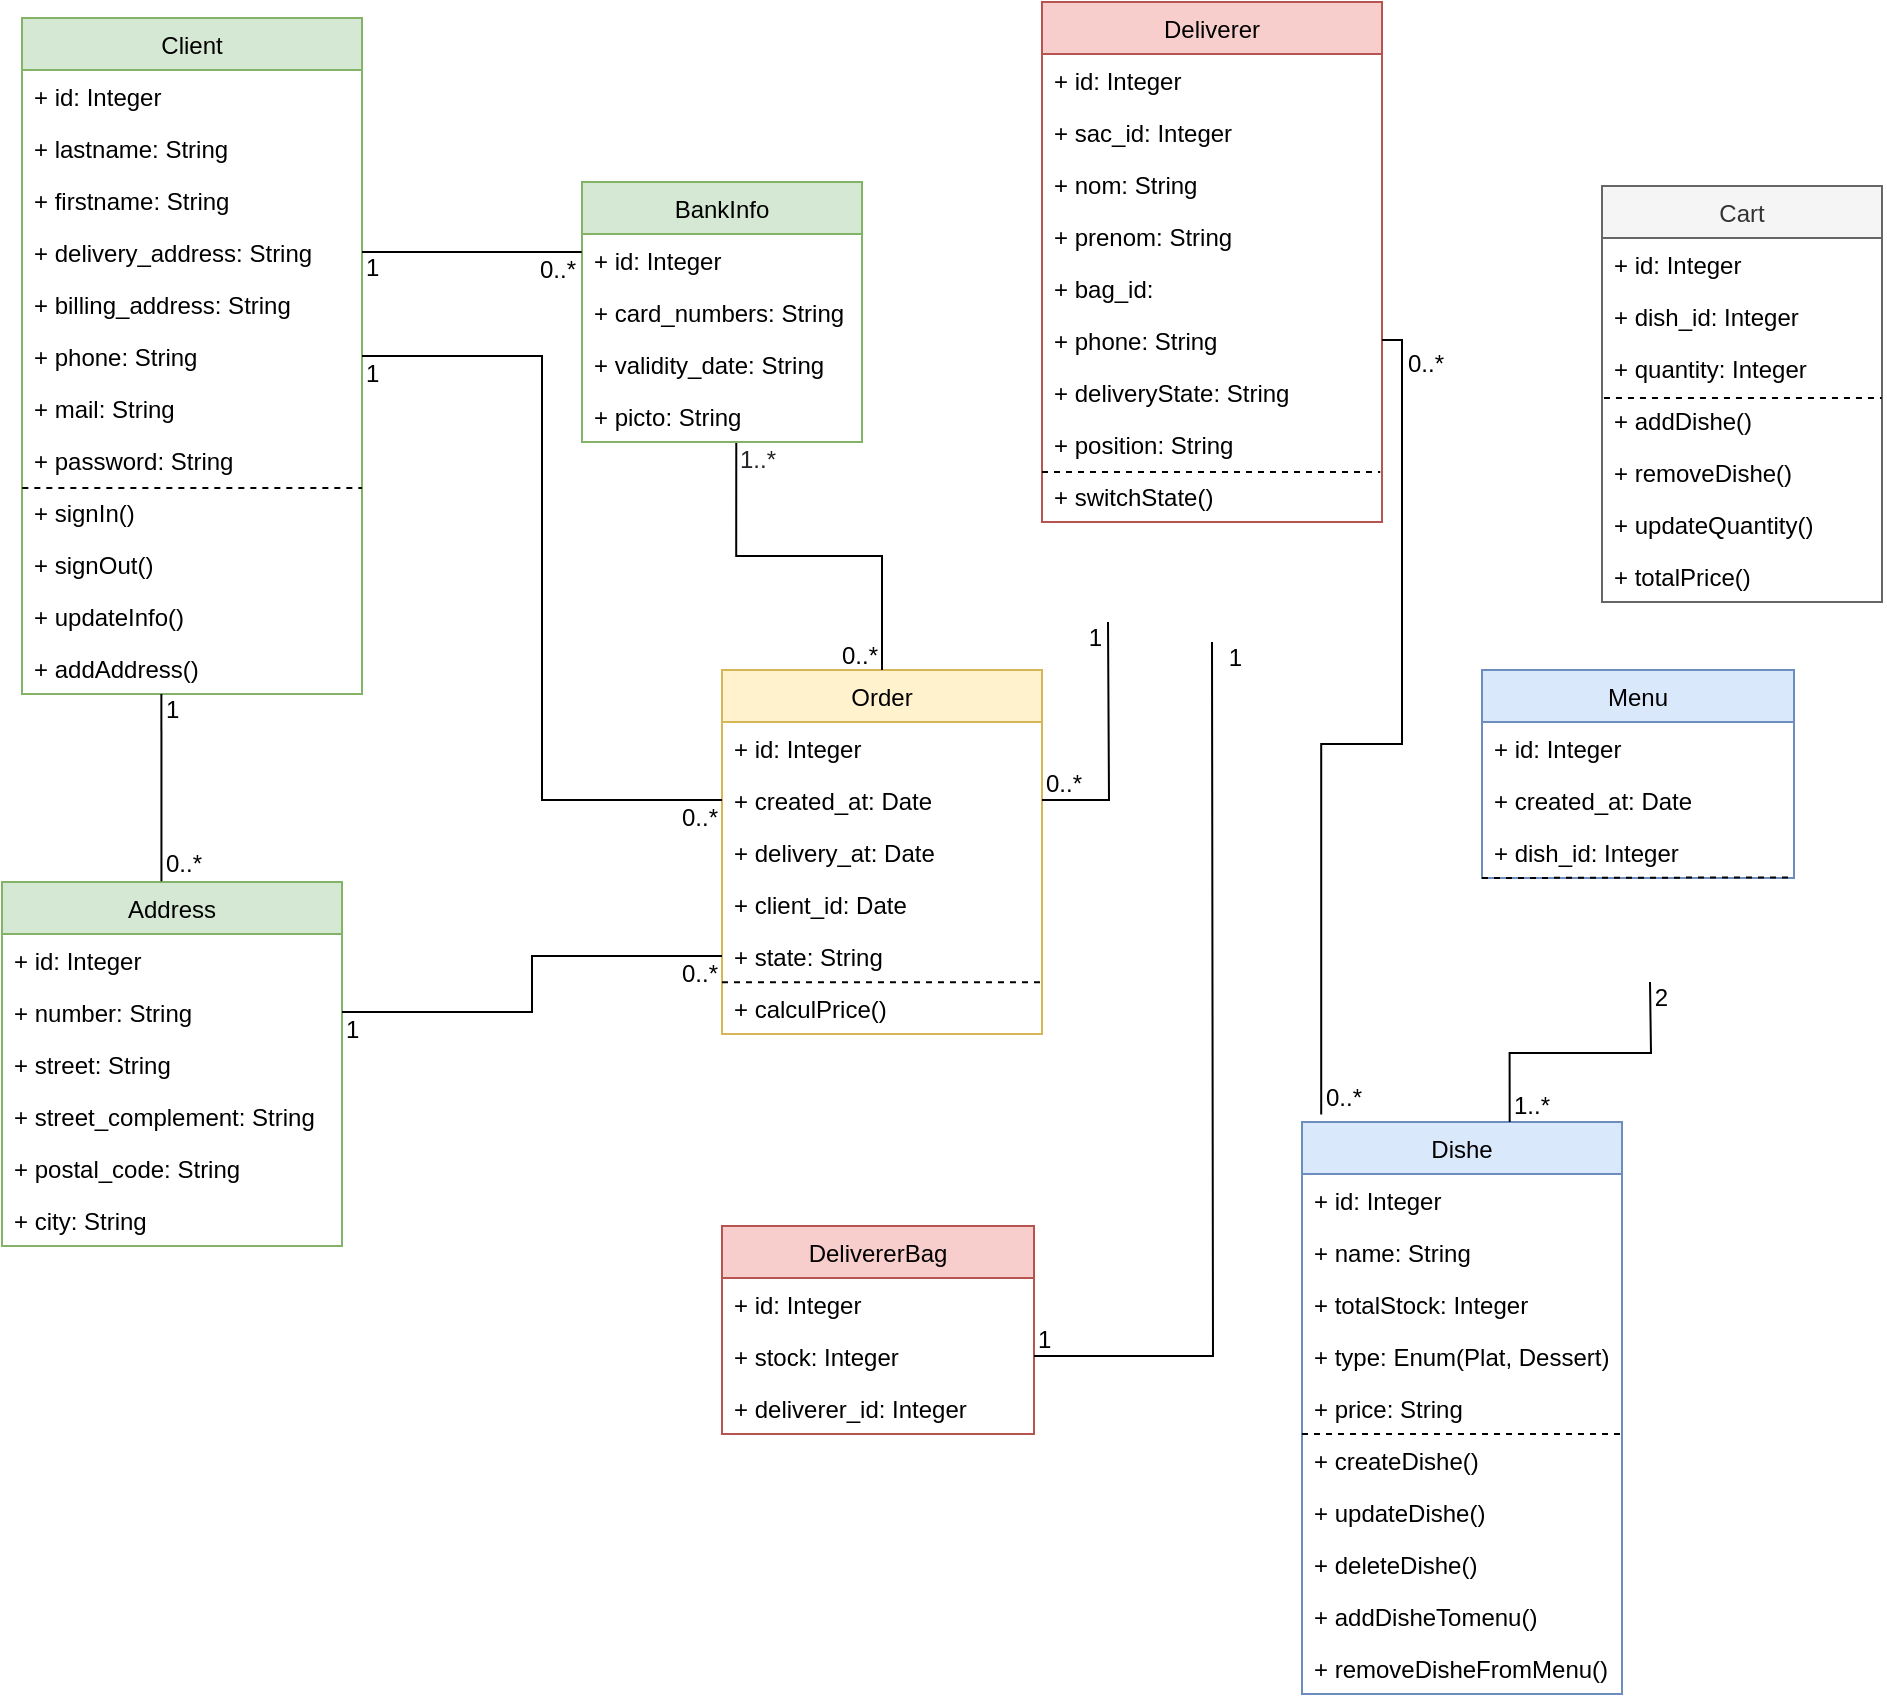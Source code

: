 <mxfile version="15.8.7" type="device" pages="2"><diagram id="oSMzcCjsMUZDx_pxM2OZ" name="Diagramme de classes"><mxGraphModel dx="1056" dy="142" grid="1" gridSize="10" guides="1" tooltips="1" connect="1" arrows="1" fold="1" page="1" pageScale="1" pageWidth="827" pageHeight="1169" math="0" shadow="0"><root><mxCell id="0"/><mxCell id="1" parent="0"/><mxCell id="HCWtY8HCrCNbNpSgRwrG-18" value="Client" style="swimlane;fontStyle=0;childLayout=stackLayout;horizontal=1;startSize=26;fillColor=#d5e8d4;horizontalStack=0;resizeParent=1;resizeParentMax=0;resizeLast=0;collapsible=1;marginBottom=0;strokeColor=#82b366;" parent="1" vertex="1"><mxGeometry x="-210" y="38" width="170" height="338" as="geometry"/></mxCell><mxCell id="HCWtY8HCrCNbNpSgRwrG-19" value="+ id: Integer" style="text;strokeColor=none;fillColor=none;align=left;verticalAlign=top;spacingLeft=4;spacingRight=4;overflow=hidden;rotatable=0;points=[[0,0.5],[1,0.5]];portConstraint=eastwest;" parent="HCWtY8HCrCNbNpSgRwrG-18" vertex="1"><mxGeometry y="26" width="170" height="26" as="geometry"/></mxCell><mxCell id="HCWtY8HCrCNbNpSgRwrG-20" value="+ lastname: String" style="text;strokeColor=none;fillColor=none;align=left;verticalAlign=top;spacingLeft=4;spacingRight=4;overflow=hidden;rotatable=0;points=[[0,0.5],[1,0.5]];portConstraint=eastwest;" parent="HCWtY8HCrCNbNpSgRwrG-18" vertex="1"><mxGeometry y="52" width="170" height="26" as="geometry"/></mxCell><mxCell id="HCWtY8HCrCNbNpSgRwrG-21" value="+ firstname: String" style="text;strokeColor=none;fillColor=none;align=left;verticalAlign=top;spacingLeft=4;spacingRight=4;overflow=hidden;rotatable=0;points=[[0,0.5],[1,0.5]];portConstraint=eastwest;" parent="HCWtY8HCrCNbNpSgRwrG-18" vertex="1"><mxGeometry y="78" width="170" height="26" as="geometry"/></mxCell><mxCell id="HCWtY8HCrCNbNpSgRwrG-23" value="+ delivery_address: String" style="text;strokeColor=none;fillColor=none;align=left;verticalAlign=top;spacingLeft=4;spacingRight=4;overflow=hidden;rotatable=0;points=[[0,0.5],[1,0.5]];portConstraint=eastwest;" parent="HCWtY8HCrCNbNpSgRwrG-18" vertex="1"><mxGeometry y="104" width="170" height="26" as="geometry"/></mxCell><mxCell id="BRgzUq3xXKHLKp0Ddlu8-14" value="+ billing_address: String" style="text;strokeColor=none;fillColor=none;align=left;verticalAlign=top;spacingLeft=4;spacingRight=4;overflow=hidden;rotatable=0;points=[[0,0.5],[1,0.5]];portConstraint=eastwest;" vertex="1" parent="HCWtY8HCrCNbNpSgRwrG-18"><mxGeometry y="130" width="170" height="26" as="geometry"/></mxCell><mxCell id="HCWtY8HCrCNbNpSgRwrG-24" value="+ phone: String" style="text;strokeColor=none;fillColor=none;align=left;verticalAlign=top;spacingLeft=4;spacingRight=4;overflow=hidden;rotatable=0;points=[[0,0.5],[1,0.5]];portConstraint=eastwest;" parent="HCWtY8HCrCNbNpSgRwrG-18" vertex="1"><mxGeometry y="156" width="170" height="26" as="geometry"/></mxCell><mxCell id="HCWtY8HCrCNbNpSgRwrG-55" value="+ mail: String" style="text;strokeColor=none;fillColor=none;align=left;verticalAlign=top;spacingLeft=4;spacingRight=4;overflow=hidden;rotatable=0;points=[[0,0.5],[1,0.5]];portConstraint=eastwest;" parent="HCWtY8HCrCNbNpSgRwrG-18" vertex="1"><mxGeometry y="182" width="170" height="26" as="geometry"/></mxCell><mxCell id="BRgzUq3xXKHLKp0Ddlu8-53" value="" style="endArrow=none;dashed=1;html=1;rounded=0;entryX=0.999;entryY=0.962;entryDx=0;entryDy=0;entryPerimeter=0;exitX=0.001;exitY=0.038;exitDx=0;exitDy=0;exitPerimeter=0;" edge="1" parent="HCWtY8HCrCNbNpSgRwrG-18" source="BRgzUq3xXKHLKp0Ddlu8-52"><mxGeometry width="50" height="50" relative="1" as="geometry"><mxPoint x="-2.04" y="235" as="sourcePoint"/><mxPoint x="170.0" y="235.002" as="targetPoint"/></mxGeometry></mxCell><mxCell id="BRgzUq3xXKHLKp0Ddlu8-15" value="+ password: String" style="text;strokeColor=none;fillColor=none;align=left;verticalAlign=top;spacingLeft=4;spacingRight=4;overflow=hidden;rotatable=0;points=[[0,0.5],[1,0.5]];portConstraint=eastwest;" vertex="1" parent="HCWtY8HCrCNbNpSgRwrG-18"><mxGeometry y="208" width="170" height="26" as="geometry"/></mxCell><mxCell id="BRgzUq3xXKHLKp0Ddlu8-52" value="+ signIn()" style="text;strokeColor=none;fillColor=none;align=left;verticalAlign=top;spacingLeft=4;spacingRight=4;overflow=hidden;rotatable=0;points=[[0,0.5],[1,0.5]];portConstraint=eastwest;" vertex="1" parent="HCWtY8HCrCNbNpSgRwrG-18"><mxGeometry y="234" width="170" height="26" as="geometry"/></mxCell><mxCell id="BRgzUq3xXKHLKp0Ddlu8-54" value="+ signOut()" style="text;strokeColor=none;fillColor=none;align=left;verticalAlign=top;spacingLeft=4;spacingRight=4;overflow=hidden;rotatable=0;points=[[0,0.5],[1,0.5]];portConstraint=eastwest;" vertex="1" parent="HCWtY8HCrCNbNpSgRwrG-18"><mxGeometry y="260" width="170" height="26" as="geometry"/></mxCell><mxCell id="BRgzUq3xXKHLKp0Ddlu8-55" value="+ updateInfo()" style="text;strokeColor=none;fillColor=none;align=left;verticalAlign=top;spacingLeft=4;spacingRight=4;overflow=hidden;rotatable=0;points=[[0,0.5],[1,0.5]];portConstraint=eastwest;" vertex="1" parent="HCWtY8HCrCNbNpSgRwrG-18"><mxGeometry y="286" width="170" height="26" as="geometry"/></mxCell><mxCell id="BRgzUq3xXKHLKp0Ddlu8-56" value="+ addAddress()" style="text;strokeColor=none;fillColor=none;align=left;verticalAlign=top;spacingLeft=4;spacingRight=4;overflow=hidden;rotatable=0;points=[[0,0.5],[1,0.5]];portConstraint=eastwest;" vertex="1" parent="HCWtY8HCrCNbNpSgRwrG-18"><mxGeometry y="312" width="170" height="26" as="geometry"/></mxCell><mxCell id="HCWtY8HCrCNbNpSgRwrG-25" value="Deliverer" style="swimlane;fontStyle=0;childLayout=stackLayout;horizontal=1;startSize=26;fillColor=#f8cecc;horizontalStack=0;resizeParent=1;resizeParentMax=0;resizeLast=0;collapsible=1;marginBottom=0;strokeColor=#b85450;" parent="1" vertex="1"><mxGeometry x="300" y="30" width="170" height="260" as="geometry"/></mxCell><mxCell id="HCWtY8HCrCNbNpSgRwrG-26" value="+ id: Integer" style="text;strokeColor=none;fillColor=none;align=left;verticalAlign=top;spacingLeft=4;spacingRight=4;overflow=hidden;rotatable=0;points=[[0,0.5],[1,0.5]];portConstraint=eastwest;" parent="HCWtY8HCrCNbNpSgRwrG-25" vertex="1"><mxGeometry y="26" width="170" height="26" as="geometry"/></mxCell><mxCell id="HCWtY8HCrCNbNpSgRwrG-99" value="+ sac_id: Integer" style="text;strokeColor=none;fillColor=none;align=left;verticalAlign=top;spacingLeft=4;spacingRight=4;overflow=hidden;rotatable=0;points=[[0,0.5],[1,0.5]];portConstraint=eastwest;" parent="HCWtY8HCrCNbNpSgRwrG-25" vertex="1"><mxGeometry y="52" width="170" height="26" as="geometry"/></mxCell><mxCell id="HCWtY8HCrCNbNpSgRwrG-27" value="+ nom: String" style="text;strokeColor=none;fillColor=none;align=left;verticalAlign=top;spacingLeft=4;spacingRight=4;overflow=hidden;rotatable=0;points=[[0,0.5],[1,0.5]];portConstraint=eastwest;" parent="HCWtY8HCrCNbNpSgRwrG-25" vertex="1"><mxGeometry y="78" width="170" height="26" as="geometry"/></mxCell><mxCell id="HCWtY8HCrCNbNpSgRwrG-28" value="+ prenom: String" style="text;strokeColor=none;fillColor=none;align=left;verticalAlign=top;spacingLeft=4;spacingRight=4;overflow=hidden;rotatable=0;points=[[0,0.5],[1,0.5]];portConstraint=eastwest;" parent="HCWtY8HCrCNbNpSgRwrG-25" vertex="1"><mxGeometry y="104" width="170" height="26" as="geometry"/></mxCell><mxCell id="HCWtY8HCrCNbNpSgRwrG-29" value="+ bag_id: " style="text;strokeColor=none;fillColor=none;align=left;verticalAlign=top;spacingLeft=4;spacingRight=4;overflow=hidden;rotatable=0;points=[[0,0.5],[1,0.5]];portConstraint=eastwest;" parent="HCWtY8HCrCNbNpSgRwrG-25" vertex="1"><mxGeometry y="130" width="170" height="26" as="geometry"/></mxCell><mxCell id="HCWtY8HCrCNbNpSgRwrG-30" value="+ phone: String" style="text;strokeColor=none;fillColor=none;align=left;verticalAlign=top;spacingLeft=4;spacingRight=4;overflow=hidden;rotatable=0;points=[[0,0.5],[1,0.5]];portConstraint=eastwest;" parent="HCWtY8HCrCNbNpSgRwrG-25" vertex="1"><mxGeometry y="156" width="170" height="26" as="geometry"/></mxCell><mxCell id="HCWtY8HCrCNbNpSgRwrG-31" value="+ deliveryState: String" style="text;strokeColor=none;fillColor=none;align=left;verticalAlign=top;spacingLeft=4;spacingRight=4;overflow=hidden;rotatable=0;points=[[0,0.5],[1,0.5]];portConstraint=eastwest;" parent="HCWtY8HCrCNbNpSgRwrG-25" vertex="1"><mxGeometry y="182" width="170" height="26" as="geometry"/></mxCell><mxCell id="BRgzUq3xXKHLKp0Ddlu8-68" value="" style="endArrow=none;dashed=1;html=1;rounded=0;entryX=0.995;entryY=0;entryDx=0;entryDy=0;entryPerimeter=0;exitX=0.007;exitY=-0.038;exitDx=0;exitDy=0;exitPerimeter=0;" edge="1" parent="HCWtY8HCrCNbNpSgRwrG-25"><mxGeometry width="50" height="50" relative="1" as="geometry"><mxPoint y="235.002" as="sourcePoint"/><mxPoint x="169.15" y="235" as="targetPoint"/></mxGeometry></mxCell><mxCell id="HCWtY8HCrCNbNpSgRwrG-32" value="+ position: String" style="text;strokeColor=none;fillColor=none;align=left;verticalAlign=top;spacingLeft=4;spacingRight=4;overflow=hidden;rotatable=0;points=[[0,0.5],[1,0.5]];portConstraint=eastwest;" parent="HCWtY8HCrCNbNpSgRwrG-25" vertex="1"><mxGeometry y="208" width="170" height="26" as="geometry"/></mxCell><mxCell id="BRgzUq3xXKHLKp0Ddlu8-67" value="+ switchState()" style="text;strokeColor=none;fillColor=none;align=left;verticalAlign=top;spacingLeft=4;spacingRight=4;overflow=hidden;rotatable=0;points=[[0,0.5],[1,0.5]];portConstraint=eastwest;" vertex="1" parent="HCWtY8HCrCNbNpSgRwrG-25"><mxGeometry y="234" width="170" height="26" as="geometry"/></mxCell><mxCell id="HCWtY8HCrCNbNpSgRwrG-33" value="Order" style="swimlane;fontStyle=0;childLayout=stackLayout;horizontal=1;startSize=26;fillColor=#fff2cc;horizontalStack=0;resizeParent=1;resizeParentMax=0;resizeLast=0;collapsible=1;marginBottom=0;strokeColor=#d6b656;" parent="1" vertex="1"><mxGeometry x="140" y="364" width="160" height="182" as="geometry"/></mxCell><mxCell id="HCWtY8HCrCNbNpSgRwrG-34" value="+ id: Integer" style="text;strokeColor=none;fillColor=none;align=left;verticalAlign=top;spacingLeft=4;spacingRight=4;overflow=hidden;rotatable=0;points=[[0,0.5],[1,0.5]];portConstraint=eastwest;" parent="HCWtY8HCrCNbNpSgRwrG-33" vertex="1"><mxGeometry y="26" width="160" height="26" as="geometry"/></mxCell><mxCell id="HCWtY8HCrCNbNpSgRwrG-35" value="+ created_at: Date " style="text;strokeColor=none;fillColor=none;align=left;verticalAlign=top;spacingLeft=4;spacingRight=4;overflow=hidden;rotatable=0;points=[[0,0.5],[1,0.5]];portConstraint=eastwest;" parent="HCWtY8HCrCNbNpSgRwrG-33" vertex="1"><mxGeometry y="52" width="160" height="26" as="geometry"/></mxCell><mxCell id="HCWtY8HCrCNbNpSgRwrG-36" value="+ delivery_at: Date" style="text;strokeColor=none;fillColor=none;align=left;verticalAlign=top;spacingLeft=4;spacingRight=4;overflow=hidden;rotatable=0;points=[[0,0.5],[1,0.5]];portConstraint=eastwest;" parent="HCWtY8HCrCNbNpSgRwrG-33" vertex="1"><mxGeometry y="78" width="160" height="26" as="geometry"/></mxCell><mxCell id="BRgzUq3xXKHLKp0Ddlu8-21" value="+ client_id: Date" style="text;strokeColor=none;fillColor=none;align=left;verticalAlign=top;spacingLeft=4;spacingRight=4;overflow=hidden;rotatable=0;points=[[0,0.5],[1,0.5]];portConstraint=eastwest;" vertex="1" parent="HCWtY8HCrCNbNpSgRwrG-33"><mxGeometry y="104" width="160" height="26" as="geometry"/></mxCell><mxCell id="BRgzUq3xXKHLKp0Ddlu8-22" value="+ state: String" style="text;strokeColor=none;fillColor=none;align=left;verticalAlign=top;spacingLeft=4;spacingRight=4;overflow=hidden;rotatable=0;points=[[0,0.5],[1,0.5]];portConstraint=eastwest;" vertex="1" parent="HCWtY8HCrCNbNpSgRwrG-33"><mxGeometry y="130" width="160" height="26" as="geometry"/></mxCell><mxCell id="BRgzUq3xXKHLKp0Ddlu8-58" value="" style="endArrow=none;dashed=1;html=1;rounded=0;entryX=0.997;entryY=0.005;entryDx=0;entryDy=0;entryPerimeter=0;exitX=0;exitY=0.005;exitDx=0;exitDy=0;exitPerimeter=0;" edge="1" parent="HCWtY8HCrCNbNpSgRwrG-33" source="BRgzUq3xXKHLKp0Ddlu8-57" target="BRgzUq3xXKHLKp0Ddlu8-57"><mxGeometry width="50" height="50" relative="1" as="geometry"><mxPoint x="10.56" y="156.002" as="sourcePoint"/><mxPoint x="149.44" y="156.002" as="targetPoint"/></mxGeometry></mxCell><mxCell id="BRgzUq3xXKHLKp0Ddlu8-57" value="+ calculPrice()" style="text;strokeColor=none;fillColor=none;align=left;verticalAlign=top;spacingLeft=4;spacingRight=4;overflow=hidden;rotatable=0;points=[[0,0.5],[1,0.5]];portConstraint=eastwest;" vertex="1" parent="HCWtY8HCrCNbNpSgRwrG-33"><mxGeometry y="156" width="160" height="26" as="geometry"/></mxCell><mxCell id="HCWtY8HCrCNbNpSgRwrG-38" value="Dishe" style="swimlane;fontStyle=0;childLayout=stackLayout;horizontal=1;startSize=26;fillColor=#dae8fc;horizontalStack=0;resizeParent=1;resizeParentMax=0;resizeLast=0;collapsible=1;marginBottom=0;strokeColor=#6c8ebf;" parent="1" vertex="1"><mxGeometry x="430" y="590" width="160" height="286" as="geometry"/></mxCell><mxCell id="HCWtY8HCrCNbNpSgRwrG-39" value="+ id: Integer" style="text;strokeColor=none;fillColor=none;align=left;verticalAlign=top;spacingLeft=4;spacingRight=4;overflow=hidden;rotatable=0;points=[[0,0.5],[1,0.5]];portConstraint=eastwest;" parent="HCWtY8HCrCNbNpSgRwrG-38" vertex="1"><mxGeometry y="26" width="160" height="26" as="geometry"/></mxCell><mxCell id="HCWtY8HCrCNbNpSgRwrG-43" value="+ name: String" style="text;strokeColor=none;fillColor=none;align=left;verticalAlign=top;spacingLeft=4;spacingRight=4;overflow=hidden;rotatable=0;points=[[0,0.5],[1,0.5]];portConstraint=eastwest;" parent="HCWtY8HCrCNbNpSgRwrG-38" vertex="1"><mxGeometry y="52" width="160" height="26" as="geometry"/></mxCell><mxCell id="HCWtY8HCrCNbNpSgRwrG-53" value="+ totalStock: Integer" style="text;strokeColor=none;fillColor=none;align=left;verticalAlign=top;spacingLeft=4;spacingRight=4;overflow=hidden;rotatable=0;points=[[0,0.5],[1,0.5]];portConstraint=eastwest;" parent="HCWtY8HCrCNbNpSgRwrG-38" vertex="1"><mxGeometry y="78" width="160" height="26" as="geometry"/></mxCell><mxCell id="HCWtY8HCrCNbNpSgRwrG-41" value="+ type: Enum(Plat, Dessert)" style="text;strokeColor=none;fillColor=none;align=left;verticalAlign=top;spacingLeft=4;spacingRight=4;overflow=hidden;rotatable=0;points=[[0,0.5],[1,0.5]];portConstraint=eastwest;" parent="HCWtY8HCrCNbNpSgRwrG-38" vertex="1"><mxGeometry y="104" width="160" height="26" as="geometry"/></mxCell><mxCell id="HCWtY8HCrCNbNpSgRwrG-42" value="+ price: String" style="text;strokeColor=none;fillColor=none;align=left;verticalAlign=top;spacingLeft=4;spacingRight=4;overflow=hidden;rotatable=0;points=[[0,0.5],[1,0.5]];portConstraint=eastwest;" parent="HCWtY8HCrCNbNpSgRwrG-38" vertex="1"><mxGeometry y="130" width="160" height="26" as="geometry"/></mxCell><mxCell id="BRgzUq3xXKHLKp0Ddlu8-59" value="" style="endArrow=none;dashed=1;html=1;rounded=0;entryX=0.994;entryY=0;entryDx=0;entryDy=0;entryPerimeter=0;exitX=0.007;exitY=-0.038;exitDx=0;exitDy=0;exitPerimeter=0;" edge="1" parent="HCWtY8HCrCNbNpSgRwrG-38" target="BRgzUq3xXKHLKp0Ddlu8-60"><mxGeometry width="50" height="50" relative="1" as="geometry"><mxPoint y="156.002" as="sourcePoint"/><mxPoint x="138.88" y="156.002" as="targetPoint"/></mxGeometry></mxCell><mxCell id="BRgzUq3xXKHLKp0Ddlu8-60" value="+ createDishe()" style="text;strokeColor=none;fillColor=none;align=left;verticalAlign=top;spacingLeft=4;spacingRight=4;overflow=hidden;rotatable=0;points=[[0,0.5],[1,0.5]];portConstraint=eastwest;" vertex="1" parent="HCWtY8HCrCNbNpSgRwrG-38"><mxGeometry y="156" width="160" height="26" as="geometry"/></mxCell><mxCell id="BRgzUq3xXKHLKp0Ddlu8-61" value="+ updateDishe()" style="text;strokeColor=none;fillColor=none;align=left;verticalAlign=top;spacingLeft=4;spacingRight=4;overflow=hidden;rotatable=0;points=[[0,0.5],[1,0.5]];portConstraint=eastwest;" vertex="1" parent="HCWtY8HCrCNbNpSgRwrG-38"><mxGeometry y="182" width="160" height="26" as="geometry"/></mxCell><mxCell id="BRgzUq3xXKHLKp0Ddlu8-62" value="+ deleteDishe()" style="text;strokeColor=none;fillColor=none;align=left;verticalAlign=top;spacingLeft=4;spacingRight=4;overflow=hidden;rotatable=0;points=[[0,0.5],[1,0.5]];portConstraint=eastwest;" vertex="1" parent="HCWtY8HCrCNbNpSgRwrG-38"><mxGeometry y="208" width="160" height="26" as="geometry"/></mxCell><mxCell id="BRgzUq3xXKHLKp0Ddlu8-63" value="+ addDisheTomenu()" style="text;strokeColor=none;fillColor=none;align=left;verticalAlign=top;spacingLeft=4;spacingRight=4;overflow=hidden;rotatable=0;points=[[0,0.5],[1,0.5]];portConstraint=eastwest;" vertex="1" parent="HCWtY8HCrCNbNpSgRwrG-38"><mxGeometry y="234" width="160" height="26" as="geometry"/></mxCell><mxCell id="BRgzUq3xXKHLKp0Ddlu8-64" value="+ removeDisheFromMenu()" style="text;strokeColor=none;fillColor=none;align=left;verticalAlign=top;spacingLeft=4;spacingRight=4;overflow=hidden;rotatable=0;points=[[0,0.5],[1,0.5]];portConstraint=eastwest;" vertex="1" parent="HCWtY8HCrCNbNpSgRwrG-38"><mxGeometry y="260" width="160" height="26" as="geometry"/></mxCell><mxCell id="HCWtY8HCrCNbNpSgRwrG-45" value="DelivererBag" style="swimlane;fontStyle=0;childLayout=stackLayout;horizontal=1;startSize=26;fillColor=#f8cecc;horizontalStack=0;resizeParent=1;resizeParentMax=0;resizeLast=0;collapsible=1;marginBottom=0;strokeColor=#b85450;" parent="1" vertex="1"><mxGeometry x="140" y="642" width="156" height="104" as="geometry"/></mxCell><mxCell id="HCWtY8HCrCNbNpSgRwrG-46" value="+ id: Integer" style="text;strokeColor=none;fillColor=none;align=left;verticalAlign=top;spacingLeft=4;spacingRight=4;overflow=hidden;rotatable=0;points=[[0,0.5],[1,0.5]];portConstraint=eastwest;" parent="HCWtY8HCrCNbNpSgRwrG-45" vertex="1"><mxGeometry y="26" width="156" height="26" as="geometry"/></mxCell><mxCell id="BRgzUq3xXKHLKp0Ddlu8-5" value="+ stock: Integer" style="text;strokeColor=none;fillColor=none;align=left;verticalAlign=top;spacingLeft=4;spacingRight=4;overflow=hidden;rotatable=0;points=[[0,0.5],[1,0.5]];portConstraint=eastwest;" vertex="1" parent="HCWtY8HCrCNbNpSgRwrG-45"><mxGeometry y="52" width="156" height="26" as="geometry"/></mxCell><mxCell id="BRgzUq3xXKHLKp0Ddlu8-23" value="+ deliverer_id: Integer" style="text;strokeColor=none;fillColor=none;align=left;verticalAlign=top;spacingLeft=4;spacingRight=4;overflow=hidden;rotatable=0;points=[[0,0.5],[1,0.5]];portConstraint=eastwest;" vertex="1" parent="HCWtY8HCrCNbNpSgRwrG-45"><mxGeometry y="78" width="156" height="26" as="geometry"/></mxCell><mxCell id="HCWtY8HCrCNbNpSgRwrG-77" value="BankInfo" style="swimlane;fontStyle=0;childLayout=stackLayout;horizontal=1;startSize=26;fillColor=#d5e8d4;horizontalStack=0;resizeParent=1;resizeParentMax=0;resizeLast=0;collapsible=1;marginBottom=0;strokeColor=#82b366;" parent="1" vertex="1"><mxGeometry x="70" y="120" width="140" height="130" as="geometry"/></mxCell><mxCell id="HCWtY8HCrCNbNpSgRwrG-78" value="+ id: Integer" style="text;strokeColor=none;fillColor=none;align=left;verticalAlign=top;spacingLeft=4;spacingRight=4;overflow=hidden;rotatable=0;points=[[0,0.5],[1,0.5]];portConstraint=eastwest;" parent="HCWtY8HCrCNbNpSgRwrG-77" vertex="1"><mxGeometry y="26" width="140" height="26" as="geometry"/></mxCell><mxCell id="HCWtY8HCrCNbNpSgRwrG-79" value="+ card_numbers: String" style="text;strokeColor=none;fillColor=none;align=left;verticalAlign=top;spacingLeft=4;spacingRight=4;overflow=hidden;rotatable=0;points=[[0,0.5],[1,0.5]];portConstraint=eastwest;" parent="HCWtY8HCrCNbNpSgRwrG-77" vertex="1"><mxGeometry y="52" width="140" height="26" as="geometry"/></mxCell><mxCell id="HCWtY8HCrCNbNpSgRwrG-80" value="+ validity_date: String" style="text;strokeColor=none;fillColor=none;align=left;verticalAlign=top;spacingLeft=4;spacingRight=4;overflow=hidden;rotatable=0;points=[[0,0.5],[1,0.5]];portConstraint=eastwest;" parent="HCWtY8HCrCNbNpSgRwrG-77" vertex="1"><mxGeometry y="78" width="140" height="26" as="geometry"/></mxCell><mxCell id="HCWtY8HCrCNbNpSgRwrG-81" value="+ picto: String" style="text;strokeColor=none;fillColor=none;align=left;verticalAlign=top;spacingLeft=4;spacingRight=4;overflow=hidden;rotatable=0;points=[[0,0.5],[1,0.5]];portConstraint=eastwest;" parent="HCWtY8HCrCNbNpSgRwrG-77" vertex="1"><mxGeometry y="104" width="140" height="26" as="geometry"/></mxCell><mxCell id="eBEK_fKRrqWcGKObdvI6-1" value="Cart" style="swimlane;fontStyle=0;childLayout=stackLayout;horizontal=1;startSize=26;fillColor=#f5f5f5;horizontalStack=0;resizeParent=1;resizeParentMax=0;resizeLast=0;collapsible=1;marginBottom=0;labelBackgroundColor=none;fontColor=#333333;strokeColor=#666666;" parent="1" vertex="1"><mxGeometry x="580" y="122" width="140" height="208" as="geometry"/></mxCell><mxCell id="eBEK_fKRrqWcGKObdvI6-2" value="+ id: Integer" style="text;strokeColor=none;fillColor=none;align=left;verticalAlign=top;spacingLeft=4;spacingRight=4;overflow=hidden;rotatable=0;points=[[0,0.5],[1,0.5]];portConstraint=eastwest;labelBackgroundColor=none;" parent="eBEK_fKRrqWcGKObdvI6-1" vertex="1"><mxGeometry y="26" width="140" height="26" as="geometry"/></mxCell><mxCell id="eBEK_fKRrqWcGKObdvI6-3" value="+ dish_id: Integer" style="text;strokeColor=none;fillColor=none;align=left;verticalAlign=top;spacingLeft=4;spacingRight=4;overflow=hidden;rotatable=0;points=[[0,0.5],[1,0.5]];portConstraint=eastwest;labelBackgroundColor=none;" parent="eBEK_fKRrqWcGKObdvI6-1" vertex="1"><mxGeometry y="52" width="140" height="26" as="geometry"/></mxCell><mxCell id="eBEK_fKRrqWcGKObdvI6-4" value="+ quantity: Integer" style="text;strokeColor=none;fillColor=none;align=left;verticalAlign=top;spacingLeft=4;spacingRight=4;overflow=hidden;rotatable=0;points=[[0,0.5],[1,0.5]];portConstraint=eastwest;labelBackgroundColor=none;" parent="eBEK_fKRrqWcGKObdvI6-1" vertex="1"><mxGeometry y="78" width="140" height="26" as="geometry"/></mxCell><mxCell id="BRgzUq3xXKHLKp0Ddlu8-16" value="+ addDishe()" style="text;strokeColor=none;fillColor=none;align=left;verticalAlign=top;spacingLeft=4;spacingRight=4;overflow=hidden;rotatable=0;points=[[0,0.5],[1,0.5]];portConstraint=eastwest;labelBackgroundColor=none;" vertex="1" parent="eBEK_fKRrqWcGKObdvI6-1"><mxGeometry y="104" width="140" height="26" as="geometry"/></mxCell><mxCell id="BRgzUq3xXKHLKp0Ddlu8-17" value="" style="endArrow=none;dashed=1;html=1;rounded=0;entryX=0.999;entryY=0.962;entryDx=0;entryDy=0;entryPerimeter=0;exitX=0.007;exitY=-0.038;exitDx=0;exitDy=0;exitPerimeter=0;" edge="1" parent="eBEK_fKRrqWcGKObdvI6-1"><mxGeometry width="50" height="50" relative="1" as="geometry"><mxPoint x="0.98" y="106.012" as="sourcePoint"/><mxPoint x="139.86" y="106.012" as="targetPoint"/></mxGeometry></mxCell><mxCell id="BRgzUq3xXKHLKp0Ddlu8-18" value="+ removeDishe()" style="text;strokeColor=none;fillColor=none;align=left;verticalAlign=top;spacingLeft=4;spacingRight=4;overflow=hidden;rotatable=0;points=[[0,0.5],[1,0.5]];portConstraint=eastwest;labelBackgroundColor=none;" vertex="1" parent="eBEK_fKRrqWcGKObdvI6-1"><mxGeometry y="130" width="140" height="26" as="geometry"/></mxCell><mxCell id="BRgzUq3xXKHLKp0Ddlu8-19" value="+ updateQuantity()" style="text;strokeColor=none;fillColor=none;align=left;verticalAlign=top;spacingLeft=4;spacingRight=4;overflow=hidden;rotatable=0;points=[[0,0.5],[1,0.5]];portConstraint=eastwest;labelBackgroundColor=none;" vertex="1" parent="eBEK_fKRrqWcGKObdvI6-1"><mxGeometry y="156" width="140" height="26" as="geometry"/></mxCell><mxCell id="BRgzUq3xXKHLKp0Ddlu8-20" value="+ totalPrice()" style="text;strokeColor=none;fillColor=none;align=left;verticalAlign=top;spacingLeft=4;spacingRight=4;overflow=hidden;rotatable=0;points=[[0,0.5],[1,0.5]];portConstraint=eastwest;labelBackgroundColor=none;" vertex="1" parent="eBEK_fKRrqWcGKObdvI6-1"><mxGeometry y="182" width="140" height="26" as="geometry"/></mxCell><mxCell id="BRgzUq3xXKHLKp0Ddlu8-1" value="Menu" style="swimlane;fontStyle=0;childLayout=stackLayout;horizontal=1;startSize=26;fillColor=#dae8fc;horizontalStack=0;resizeParent=1;resizeParentMax=0;resizeLast=0;collapsible=1;marginBottom=0;strokeColor=#6c8ebf;" vertex="1" parent="1"><mxGeometry x="520" y="364" width="156" height="104" as="geometry"/></mxCell><mxCell id="BRgzUq3xXKHLKp0Ddlu8-2" value="+ id: Integer" style="text;strokeColor=none;fillColor=none;align=left;verticalAlign=top;spacingLeft=4;spacingRight=4;overflow=hidden;rotatable=0;points=[[0,0.5],[1,0.5]];portConstraint=eastwest;" vertex="1" parent="BRgzUq3xXKHLKp0Ddlu8-1"><mxGeometry y="26" width="156" height="26" as="geometry"/></mxCell><mxCell id="BRgzUq3xXKHLKp0Ddlu8-3" value="+ created_at: Date" style="text;strokeColor=none;fillColor=none;align=left;verticalAlign=top;spacingLeft=4;spacingRight=4;overflow=hidden;rotatable=0;points=[[0,0.5],[1,0.5]];portConstraint=eastwest;" vertex="1" parent="BRgzUq3xXKHLKp0Ddlu8-1"><mxGeometry y="52" width="156" height="26" as="geometry"/></mxCell><mxCell id="BRgzUq3xXKHLKp0Ddlu8-24" value="+ dish_id: Integer" style="text;strokeColor=none;fillColor=none;align=left;verticalAlign=top;spacingLeft=4;spacingRight=4;overflow=hidden;rotatable=0;points=[[0,0.5],[1,0.5]];portConstraint=eastwest;" vertex="1" parent="BRgzUq3xXKHLKp0Ddlu8-1"><mxGeometry y="78" width="156" height="26" as="geometry"/></mxCell><mxCell id="BRgzUq3xXKHLKp0Ddlu8-66" value="" style="endArrow=none;dashed=1;html=1;rounded=0;entryX=0.993;entryY=-0.011;entryDx=0;entryDy=0;entryPerimeter=0;exitX=0.007;exitY=-0.038;exitDx=0;exitDy=0;exitPerimeter=0;" edge="1" parent="BRgzUq3xXKHLKp0Ddlu8-1"><mxGeometry width="50" height="50" relative="1" as="geometry"><mxPoint y="104.002" as="sourcePoint"/><mxPoint x="154.908" y="103.714" as="targetPoint"/></mxGeometry></mxCell><mxCell id="BRgzUq3xXKHLKp0Ddlu8-6" value="Address" style="swimlane;fontStyle=0;childLayout=stackLayout;horizontal=1;startSize=26;fillColor=#d5e8d4;horizontalStack=0;resizeParent=1;resizeParentMax=0;resizeLast=0;collapsible=1;marginBottom=0;strokeColor=#82b366;" vertex="1" parent="1"><mxGeometry x="-220" y="470" width="170" height="182" as="geometry"/></mxCell><mxCell id="BRgzUq3xXKHLKp0Ddlu8-7" value="+ id: Integer" style="text;strokeColor=none;fillColor=none;align=left;verticalAlign=top;spacingLeft=4;spacingRight=4;overflow=hidden;rotatable=0;points=[[0,0.5],[1,0.5]];portConstraint=eastwest;" vertex="1" parent="BRgzUq3xXKHLKp0Ddlu8-6"><mxGeometry y="26" width="170" height="26" as="geometry"/></mxCell><mxCell id="BRgzUq3xXKHLKp0Ddlu8-8" value="+ number: String" style="text;strokeColor=none;fillColor=none;align=left;verticalAlign=top;spacingLeft=4;spacingRight=4;overflow=hidden;rotatable=0;points=[[0,0.5],[1,0.5]];portConstraint=eastwest;" vertex="1" parent="BRgzUq3xXKHLKp0Ddlu8-6"><mxGeometry y="52" width="170" height="26" as="geometry"/></mxCell><mxCell id="BRgzUq3xXKHLKp0Ddlu8-9" value="+ street: String" style="text;strokeColor=none;fillColor=none;align=left;verticalAlign=top;spacingLeft=4;spacingRight=4;overflow=hidden;rotatable=0;points=[[0,0.5],[1,0.5]];portConstraint=eastwest;" vertex="1" parent="BRgzUq3xXKHLKp0Ddlu8-6"><mxGeometry y="78" width="170" height="26" as="geometry"/></mxCell><mxCell id="BRgzUq3xXKHLKp0Ddlu8-10" value="+ street_complement: String" style="text;strokeColor=none;fillColor=none;align=left;verticalAlign=top;spacingLeft=4;spacingRight=4;overflow=hidden;rotatable=0;points=[[0,0.5],[1,0.5]];portConstraint=eastwest;" vertex="1" parent="BRgzUq3xXKHLKp0Ddlu8-6"><mxGeometry y="104" width="170" height="26" as="geometry"/></mxCell><mxCell id="BRgzUq3xXKHLKp0Ddlu8-11" value="+ postal_code: String" style="text;strokeColor=none;fillColor=none;align=left;verticalAlign=top;spacingLeft=4;spacingRight=4;overflow=hidden;rotatable=0;points=[[0,0.5],[1,0.5]];portConstraint=eastwest;" vertex="1" parent="BRgzUq3xXKHLKp0Ddlu8-6"><mxGeometry y="130" width="170" height="26" as="geometry"/></mxCell><mxCell id="BRgzUq3xXKHLKp0Ddlu8-12" value="+ city: String" style="text;strokeColor=none;fillColor=none;align=left;verticalAlign=top;spacingLeft=4;spacingRight=4;overflow=hidden;rotatable=0;points=[[0,0.5],[1,0.5]];portConstraint=eastwest;" vertex="1" parent="BRgzUq3xXKHLKp0Ddlu8-6"><mxGeometry y="156" width="170" height="26" as="geometry"/></mxCell><mxCell id="BRgzUq3xXKHLKp0Ddlu8-25" value="" style="endArrow=none;html=1;rounded=0;entryX=0.469;entryY=-0.002;entryDx=0;entryDy=0;entryPerimeter=0;exitX=0.41;exitY=1.002;exitDx=0;exitDy=0;exitPerimeter=0;" edge="1" parent="1" source="BRgzUq3xXKHLKp0Ddlu8-56" target="BRgzUq3xXKHLKp0Ddlu8-6"><mxGeometry relative="1" as="geometry"><mxPoint x="-140" y="430" as="sourcePoint"/><mxPoint x="380" y="390" as="targetPoint"/></mxGeometry></mxCell><mxCell id="BRgzUq3xXKHLKp0Ddlu8-26" value="1" style="resizable=0;html=1;align=left;verticalAlign=bottom;" connectable="0" vertex="1" parent="BRgzUq3xXKHLKp0Ddlu8-25"><mxGeometry x="-1" relative="1" as="geometry"><mxPoint y="16" as="offset"/></mxGeometry></mxCell><mxCell id="BRgzUq3xXKHLKp0Ddlu8-27" value="0..*" style="resizable=0;html=1;align=right;verticalAlign=bottom;" connectable="0" vertex="1" parent="BRgzUq3xXKHLKp0Ddlu8-25"><mxGeometry x="1" relative="1" as="geometry"><mxPoint x="21" as="offset"/></mxGeometry></mxCell><mxCell id="BRgzUq3xXKHLKp0Ddlu8-28" value="" style="endArrow=none;html=1;rounded=0;exitX=1;exitY=0.5;exitDx=0;exitDy=0;entryX=-0.001;entryY=0.348;entryDx=0;entryDy=0;entryPerimeter=0;" edge="1" parent="1" source="HCWtY8HCrCNbNpSgRwrG-23" target="HCWtY8HCrCNbNpSgRwrG-78"><mxGeometry relative="1" as="geometry"><mxPoint x="-130.64" y="334" as="sourcePoint"/><mxPoint x="-130.27" y="479.636" as="targetPoint"/></mxGeometry></mxCell><mxCell id="BRgzUq3xXKHLKp0Ddlu8-29" value="1" style="resizable=0;html=1;align=left;verticalAlign=bottom;" connectable="0" vertex="1" parent="BRgzUq3xXKHLKp0Ddlu8-28"><mxGeometry x="-1" relative="1" as="geometry"><mxPoint y="16" as="offset"/></mxGeometry></mxCell><mxCell id="BRgzUq3xXKHLKp0Ddlu8-30" value="0..*" style="resizable=0;html=1;align=right;verticalAlign=bottom;" connectable="0" vertex="1" parent="BRgzUq3xXKHLKp0Ddlu8-28"><mxGeometry x="1" relative="1" as="geometry"><mxPoint x="-2" y="17" as="offset"/></mxGeometry></mxCell><mxCell id="BRgzUq3xXKHLKp0Ddlu8-31" value="" style="endArrow=none;html=1;rounded=0;exitX=1;exitY=0.5;exitDx=0;exitDy=0;entryX=0;entryY=0.5;entryDx=0;entryDy=0;edgeStyle=orthogonalEdgeStyle;" edge="1" parent="1" source="HCWtY8HCrCNbNpSgRwrG-24" target="HCWtY8HCrCNbNpSgRwrG-35"><mxGeometry relative="1" as="geometry"><mxPoint x="-30" y="217" as="sourcePoint"/><mxPoint x="80.28" y="216.268" as="targetPoint"/></mxGeometry></mxCell><mxCell id="BRgzUq3xXKHLKp0Ddlu8-32" value="1" style="resizable=0;html=1;align=left;verticalAlign=bottom;" connectable="0" vertex="1" parent="BRgzUq3xXKHLKp0Ddlu8-31"><mxGeometry x="-1" relative="1" as="geometry"><mxPoint y="17" as="offset"/></mxGeometry></mxCell><mxCell id="BRgzUq3xXKHLKp0Ddlu8-33" value="0..*" style="resizable=0;html=1;align=right;verticalAlign=bottom;" connectable="0" vertex="1" parent="BRgzUq3xXKHLKp0Ddlu8-31"><mxGeometry x="1" relative="1" as="geometry"><mxPoint x="-2" y="17" as="offset"/></mxGeometry></mxCell><mxCell id="BRgzUq3xXKHLKp0Ddlu8-34" value="" style="endArrow=none;html=1;rounded=0;exitX=1;exitY=0.5;exitDx=0;exitDy=0;entryX=0;entryY=0.5;entryDx=0;entryDy=0;edgeStyle=orthogonalEdgeStyle;" edge="1" parent="1" source="BRgzUq3xXKHLKp0Ddlu8-8" target="BRgzUq3xXKHLKp0Ddlu8-22"><mxGeometry relative="1" as="geometry"><mxPoint x="-30" y="269.0" as="sourcePoint"/><mxPoint x="150" y="439.0" as="targetPoint"/></mxGeometry></mxCell><mxCell id="BRgzUq3xXKHLKp0Ddlu8-35" value="1" style="resizable=0;html=1;align=left;verticalAlign=bottom;" connectable="0" vertex="1" parent="BRgzUq3xXKHLKp0Ddlu8-34"><mxGeometry x="-1" relative="1" as="geometry"><mxPoint y="17" as="offset"/></mxGeometry></mxCell><mxCell id="BRgzUq3xXKHLKp0Ddlu8-36" value="0..*" style="resizable=0;html=1;align=right;verticalAlign=bottom;" connectable="0" vertex="1" parent="BRgzUq3xXKHLKp0Ddlu8-34"><mxGeometry x="1" relative="1" as="geometry"><mxPoint x="-2" y="17" as="offset"/></mxGeometry></mxCell><mxCell id="BRgzUq3xXKHLKp0Ddlu8-37" value="" style="endArrow=none;html=1;rounded=0;exitX=0.551;exitY=1.021;exitDx=0;exitDy=0;entryX=0.5;entryY=0;entryDx=0;entryDy=0;edgeStyle=orthogonalEdgeStyle;exitPerimeter=0;" edge="1" parent="1" source="HCWtY8HCrCNbNpSgRwrG-81" target="HCWtY8HCrCNbNpSgRwrG-33"><mxGeometry relative="1" as="geometry"><mxPoint x="-30" y="269.0" as="sourcePoint"/><mxPoint x="150" y="439.0" as="targetPoint"/></mxGeometry></mxCell><mxCell id="BRgzUq3xXKHLKp0Ddlu8-38" value="&lt;span style=&quot;color: rgb(33, 37, 41); font-family: verdana, amiko, sans-serif; font-size: 12px; font-style: normal; font-weight: 400; letter-spacing: normal; text-align: justify; text-indent: 0px; text-transform: none; word-spacing: 0px; background-color: rgb(255, 255, 255); display: inline; float: none;&quot;&gt;1..*&lt;/span&gt;" style="resizable=0;html=1;align=left;verticalAlign=bottom;" connectable="0" vertex="1" parent="BRgzUq3xXKHLKp0Ddlu8-37"><mxGeometry x="-1" relative="1" as="geometry"><mxPoint y="17" as="offset"/></mxGeometry></mxCell><mxCell id="BRgzUq3xXKHLKp0Ddlu8-39" value="0..*" style="resizable=0;html=1;align=right;verticalAlign=bottom;" connectable="0" vertex="1" parent="BRgzUq3xXKHLKp0Ddlu8-37"><mxGeometry x="1" relative="1" as="geometry"><mxPoint x="-2" y="1" as="offset"/></mxGeometry></mxCell><mxCell id="BRgzUq3xXKHLKp0Ddlu8-40" value="" style="endArrow=none;html=1;rounded=0;exitX=0.649;exitY=0;exitDx=0;exitDy=0;exitPerimeter=0;edgeStyle=orthogonalEdgeStyle;" edge="1" parent="1" source="HCWtY8HCrCNbNpSgRwrG-38"><mxGeometry relative="1" as="geometry"><mxPoint x="220" y="390" as="sourcePoint"/><mxPoint x="604" y="520" as="targetPoint"/></mxGeometry></mxCell><mxCell id="BRgzUq3xXKHLKp0Ddlu8-41" value="1..*" style="resizable=0;html=1;align=left;verticalAlign=bottom;" connectable="0" vertex="1" parent="BRgzUq3xXKHLKp0Ddlu8-40"><mxGeometry x="-1" relative="1" as="geometry"/></mxCell><mxCell id="BRgzUq3xXKHLKp0Ddlu8-42" value="2" style="resizable=0;html=1;align=right;verticalAlign=bottom;" connectable="0" vertex="1" parent="BRgzUq3xXKHLKp0Ddlu8-40"><mxGeometry x="1" relative="1" as="geometry"><mxPoint x="9" y="16" as="offset"/></mxGeometry></mxCell><mxCell id="BRgzUq3xXKHLKp0Ddlu8-43" value="" style="endArrow=none;html=1;rounded=0;exitX=1;exitY=0.5;exitDx=0;exitDy=0;edgeStyle=orthogonalEdgeStyle;" edge="1" parent="1" source="HCWtY8HCrCNbNpSgRwrG-35"><mxGeometry relative="1" as="geometry"><mxPoint x="220" y="390" as="sourcePoint"/><mxPoint x="333" y="340" as="targetPoint"/></mxGeometry></mxCell><mxCell id="BRgzUq3xXKHLKp0Ddlu8-44" value="0..*" style="resizable=0;html=1;align=left;verticalAlign=bottom;" connectable="0" vertex="1" parent="BRgzUq3xXKHLKp0Ddlu8-43"><mxGeometry x="-1" relative="1" as="geometry"/></mxCell><mxCell id="BRgzUq3xXKHLKp0Ddlu8-45" value="1" style="resizable=0;html=1;align=right;verticalAlign=bottom;" connectable="0" vertex="1" parent="BRgzUq3xXKHLKp0Ddlu8-43"><mxGeometry x="1" relative="1" as="geometry"><mxPoint x="-3" y="16" as="offset"/></mxGeometry></mxCell><mxCell id="BRgzUq3xXKHLKp0Ddlu8-46" value="" style="endArrow=none;html=1;rounded=0;entryX=1;entryY=0.5;entryDx=0;entryDy=0;exitX=0.06;exitY=-0.013;exitDx=0;exitDy=0;exitPerimeter=0;edgeStyle=orthogonalEdgeStyle;" edge="1" parent="1" source="HCWtY8HCrCNbNpSgRwrG-38" target="HCWtY8HCrCNbNpSgRwrG-30"><mxGeometry relative="1" as="geometry"><mxPoint x="220" y="390" as="sourcePoint"/><mxPoint x="380" y="390" as="targetPoint"/></mxGeometry></mxCell><mxCell id="BRgzUq3xXKHLKp0Ddlu8-47" value="0..*" style="resizable=0;html=1;align=left;verticalAlign=bottom;" connectable="0" vertex="1" parent="BRgzUq3xXKHLKp0Ddlu8-46"><mxGeometry x="-1" relative="1" as="geometry"><mxPoint as="offset"/></mxGeometry></mxCell><mxCell id="BRgzUq3xXKHLKp0Ddlu8-48" value="0..*" style="resizable=0;html=1;align=right;verticalAlign=bottom;" connectable="0" vertex="1" parent="BRgzUq3xXKHLKp0Ddlu8-46"><mxGeometry x="1" relative="1" as="geometry"><mxPoint x="31" y="20" as="offset"/></mxGeometry></mxCell><mxCell id="BRgzUq3xXKHLKp0Ddlu8-49" value="" style="endArrow=none;html=1;rounded=0;exitX=1;exitY=0.5;exitDx=0;exitDy=0;edgeStyle=orthogonalEdgeStyle;" edge="1" parent="1" source="BRgzUq3xXKHLKp0Ddlu8-5"><mxGeometry relative="1" as="geometry"><mxPoint x="220" y="390" as="sourcePoint"/><mxPoint x="385" y="350" as="targetPoint"/></mxGeometry></mxCell><mxCell id="BRgzUq3xXKHLKp0Ddlu8-50" value="1" style="resizable=0;html=1;align=left;verticalAlign=bottom;" connectable="0" vertex="1" parent="BRgzUq3xXKHLKp0Ddlu8-49"><mxGeometry x="-1" relative="1" as="geometry"/></mxCell><mxCell id="BRgzUq3xXKHLKp0Ddlu8-51" value="1" style="resizable=0;html=1;align=right;verticalAlign=bottom;" connectable="0" vertex="1" parent="BRgzUq3xXKHLKp0Ddlu8-49"><mxGeometry x="1" relative="1" as="geometry"><mxPoint x="15" y="16" as="offset"/></mxGeometry></mxCell></root></mxGraphModel></diagram><diagram id="09rDV0crdn6_42fmGH4a" name="Modèle physique de données"><mxGraphModel dx="2249" dy="878" grid="1" gridSize="10" guides="1" tooltips="1" connect="1" arrows="1" fold="1" page="1" pageScale="1" pageWidth="827" pageHeight="1169" math="0" shadow="0"><root><mxCell id="FEqEXvhSgg7f2yjx_XkI-0"/><mxCell id="FEqEXvhSgg7f2yjx_XkI-1" parent="FEqEXvhSgg7f2yjx_XkI-0"/><mxCell id="nedn1_wzFFsXaR9OhTq0-2" value="" style="group;fillColor=#d5e8d4;strokeColor=#82b366;" parent="FEqEXvhSgg7f2yjx_XkI-1" vertex="1" connectable="0"><mxGeometry x="-10" y="40" width="230" height="130" as="geometry"/></mxCell><mxCell id="HnfNgyDVKUPblDob6LTV-0" value="" style="group" parent="nedn1_wzFFsXaR9OhTq0-2" vertex="1" connectable="0"><mxGeometry width="230" height="130" as="geometry"/></mxCell><mxCell id="nedn1_wzFFsXaR9OhTq0-3" value="&lt;div style=&quot;box-sizing: border-box ; width: 100% ; background: rgb(228 , 228 , 228) ; padding: 2px&quot;&gt;client&lt;/div&gt;&lt;table style=&quot;width: 100% ; font-size: 1em&quot; cellpadding=&quot;2&quot; cellspacing=&quot;0&quot;&gt;&lt;tbody&gt;&lt;tr&gt;&lt;td&gt;id:&lt;/td&gt;&lt;td&gt;SMALL INT [ PK ]&lt;/td&gt;&lt;/tr&gt;&lt;tr&gt;&lt;td&gt;nom:&lt;/td&gt;&lt;td&gt;VARCHAR(50)&lt;/td&gt;&lt;/tr&gt;&lt;tr&gt;&lt;td&gt;prenom:&lt;/td&gt;&lt;td&gt;VARCHAR(50)&lt;/td&gt;&lt;/tr&gt;&lt;tr&gt;&lt;td&gt;addresse_de_livraison:&amp;nbsp;&lt;br&gt;&lt;/td&gt;&lt;td&gt;VARCHAR(255)&lt;/td&gt;&lt;/tr&gt;&lt;tr&gt;&lt;td&gt;telephone:&lt;/td&gt;&lt;td&gt;CHAR(10)&lt;/td&gt;&lt;/tr&gt;&lt;tr&gt;&lt;td&gt;panier:&lt;/td&gt;&lt;td&gt;&lt;br&gt;&lt;/td&gt;&lt;/tr&gt;&lt;/tbody&gt;&lt;/table&gt;&amp;nbsp; &amp;nbsp; &amp;nbsp;" style="verticalAlign=top;align=left;overflow=fill;html=1;fillColor=#d5e8d4;strokeColor=#82b366;" parent="HnfNgyDVKUPblDob6LTV-0" vertex="1"><mxGeometry width="230" height="130" as="geometry"/></mxCell><mxCell id="nedn1_wzFFsXaR9OhTq0-4" value="" style="line;strokeWidth=1;fillColor=none;align=left;verticalAlign=middle;spacingTop=-1;spacingLeft=3;spacingRight=3;rotatable=0;labelPosition=right;points=[];portConstraint=eastwest;" parent="HnfNgyDVKUPblDob6LTV-0" vertex="1"><mxGeometry y="11.333" width="230" height="11.556" as="geometry"/></mxCell><mxCell id="nedn1_wzFFsXaR9OhTq0-1" value="" style="group" parent="FEqEXvhSgg7f2yjx_XkI-1" vertex="1" connectable="0"><mxGeometry x="-20" y="260" width="220" height="90" as="geometry"/></mxCell><mxCell id="EuerIilR-vewAE_cnt5y-0" value="&lt;div style=&quot;box-sizing: border-box ; width: 100% ; background: rgb(228 , 228 , 228) ; padding: 2px&quot;&gt;commandes&lt;/div&gt;&lt;table style=&quot;width: 100% ; font-size: 1em&quot; cellpadding=&quot;2&quot; cellspacing=&quot;0&quot;&gt;&lt;tbody&gt;&lt;tr&gt;&lt;td&gt;id:&lt;/td&gt;&lt;td&gt;INTEGER NOT NULL [ PK ]&lt;/td&gt;&lt;/tr&gt;&lt;tr&gt;&lt;td&gt;produit:&lt;/td&gt;&lt;td&gt;VARCHAR(100)&lt;/td&gt;&lt;/tr&gt;&lt;tr&gt;&lt;td&gt;statut:&lt;/td&gt;&lt;td&gt;VARCHAR(50)&lt;/td&gt;&lt;/tr&gt;&lt;tr&gt;&lt;td&gt;prix_total:&lt;br&gt;&lt;/td&gt;&lt;td&gt;DECIMAL(8,2)&lt;br&gt;&lt;/td&gt;&lt;/tr&gt;&lt;/tbody&gt;&lt;/table&gt;" style="verticalAlign=top;align=left;overflow=fill;html=1;fillColor=#fff2cc;strokeColor=#d6b656;" parent="nedn1_wzFFsXaR9OhTq0-1" vertex="1"><mxGeometry width="220" height="90" as="geometry"/></mxCell><mxCell id="nedn1_wzFFsXaR9OhTq0-0" value="" style="line;strokeWidth=1;fillColor=none;align=left;verticalAlign=middle;spacingTop=-1;spacingLeft=3;spacingRight=3;rotatable=0;labelPosition=right;points=[];portConstraint=eastwest;" parent="nedn1_wzFFsXaR9OhTq0-1" vertex="1"><mxGeometry y="12" width="220" height="8" as="geometry"/></mxCell></root></mxGraphModel></diagram></mxfile>